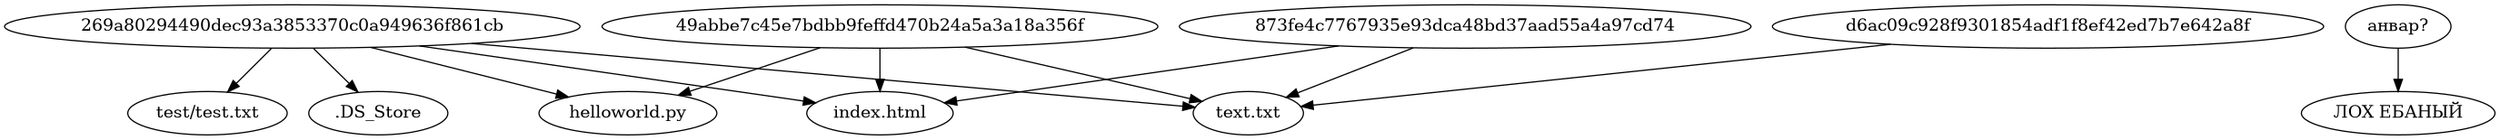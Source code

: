 @startuml
digraph G {
    "269a80294490dec93a3853370c0a949636f861cb" -> ".DS_Store"
    "269a80294490dec93a3853370c0a949636f861cb" -> "helloworld.py"
    "49abbe7c45e7bdbb9feffd470b24a5a3a18a356f" -> "helloworld.py"
    "269a80294490dec93a3853370c0a949636f861cb" -> "index.html"
    "49abbe7c45e7bdbb9feffd470b24a5a3a18a356f" -> "index.html"
    "873fe4c7767935e93dca48bd37aad55a4a97cd74" -> "index.html"
    "269a80294490dec93a3853370c0a949636f861cb" -> "test/test.txt"
    "269a80294490dec93a3853370c0a949636f861cb" -> "text.txt"
    "49abbe7c45e7bdbb9feffd470b24a5a3a18a356f" -> "text.txt"
    "873fe4c7767935e93dca48bd37aad55a4a97cd74" -> "text.txt"
    "d6ac09c928f9301854adf1f8ef42ed7b7e642a8f" -> "text.txt"
    "анвар?" -> "ЛОХ ЕБАНЫЙ"
}
@enduml